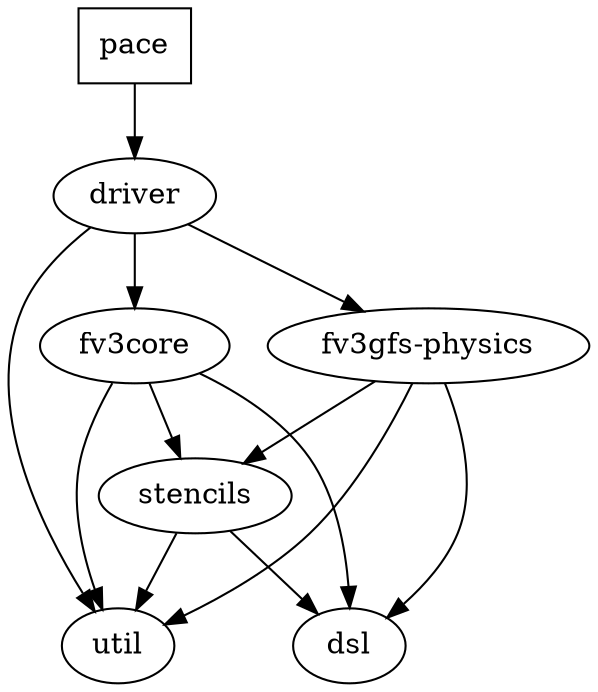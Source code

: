 # this dotfile is used as a reference source for project dependencies
# each folder entry must have a "label" equal to its directory name
#
# If you update this file, please re-generate the svg with `make dependencies.svg`
# and commit it to the repository

digraph {
  pace [shape=box]
  fv3core [shape=oval, label="fv3core"]
  driver [shape=oval, label="driver"]
  physics [shape=oval, label="fv3gfs-physics"]
  stencils [shape=oval, label="stencils"]
  util [shape=oval, label="util"]
  dsl [shape=oval, label="dsl"]

  pace -> driver
  driver -> fv3core
  driver -> physics
  driver -> util
  fv3core -> util
  fv3core -> stencils
  fv3core -> dsl
  physics -> util
  physics -> stencils
  physics -> dsl
  stencils -> util
  stencils -> dsl

}
